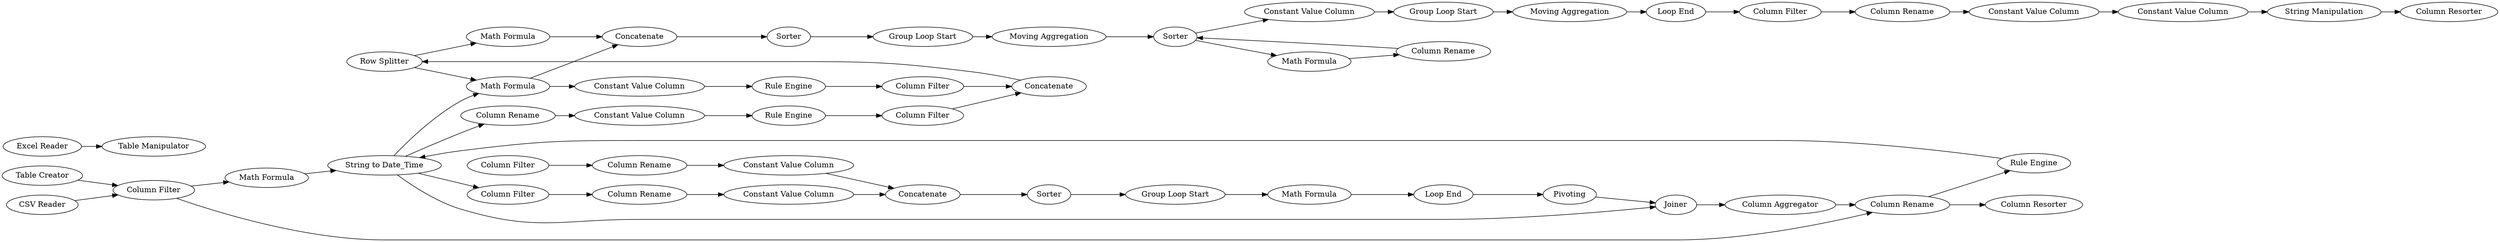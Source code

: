 digraph {
	20 -> 21
	2 -> 74
	4 -> 5
	882 -> 881
	8 -> 9
	38 -> 36
	13 -> 14
	54 -> 57
	39 -> 40
	56 -> 61
	60 -> 56
	29 -> 38
	21 -> 22
	63 -> 75
	2 -> 3
	38 -> 41
	12 -> 13
	16 -> 35
	884 -> 885
	41 -> 39
	22 -> 16
	18 -> 8
	18 -> 22
	14 -> 15
	76 -> 68
	37 -> 38
	57 -> 59
	68 -> 69
	72 -> 3
	44 -> 882
	5 -> 18
	45 -> 43
	61 -> 63
	3 -> 73
	19 -> 12
	36 -> 37
	35 -> 29
	10 -> 15
	74 -> 5
	75 -> 76
	58 -> 60
	43 -> 44
	69 -> 72
	55 -> 58
	3 -> 4
	40 -> 45
	881 -> 884
	5 -> 54
	15 -> 20
	5 -> 69
	1139 -> 2
	59 -> 56
	9 -> 10
	1140 -> 1141
	20 -> 18
	739 -> 2
	5 -> 19
	57 [label="Column Rename"]
	55 [label="Column Filter"]
	9 [label="Rule Engine"]
	45 [label="Loop End"]
	18 [label="Math Formula"]
	21 [label="Math Formula"]
	58 [label="Column Rename"]
	8 [label="Constant Value Column"]
	74 [label="Math Formula"]
	3 [label="Column Rename"]
	19 [label="Column Rename"]
	739 [label="CSV Reader"]
	885 [label="Column Resorter"]
	1139 [label="Table Creator"]
	41 [label="Constant Value Column"]
	1141 [label="Table Manipulator"]
	56 [label=Concatenate]
	15 [label=Concatenate]
	54 [label="Column Filter"]
	10 [label="Column Filter"]
	12 [label="Constant Value Column"]
	882 [label="Constant Value Column"]
	16 [label=Sorter]
	59 [label="Constant Value Column"]
	75 [label="Math Formula"]
	22 [label=Concatenate]
	68 [label=Pivoting]
	72 [label="Column Aggregator"]
	4 [label="Rule Engine"]
	884 [label="String Manipulation"]
	61 [label=Sorter]
	63 [label="Group Loop Start"]
	76 [label="Loop End"]
	14 [label="Column Filter"]
	1140 [label="Excel Reader"]
	38 [label=Sorter]
	60 [label="Constant Value Column"]
	5 [label="String to Date_Time"]
	13 [label="Rule Engine"]
	35 [label="Group Loop Start"]
	20 [label="Row Splitter"]
	43 [label="Column Filter"]
	44 [label="Column Rename"]
	29 [label="Moving Aggregation"]
	69 [label=Joiner]
	36 [label="Math Formula"]
	40 [label="Moving Aggregation"]
	881 [label="Constant Value Column"]
	39 [label="Group Loop Start"]
	73 [label="Column Resorter"]
	2 [label="Column Filter"]
	37 [label="Column Rename"]
	rankdir=LR
}
